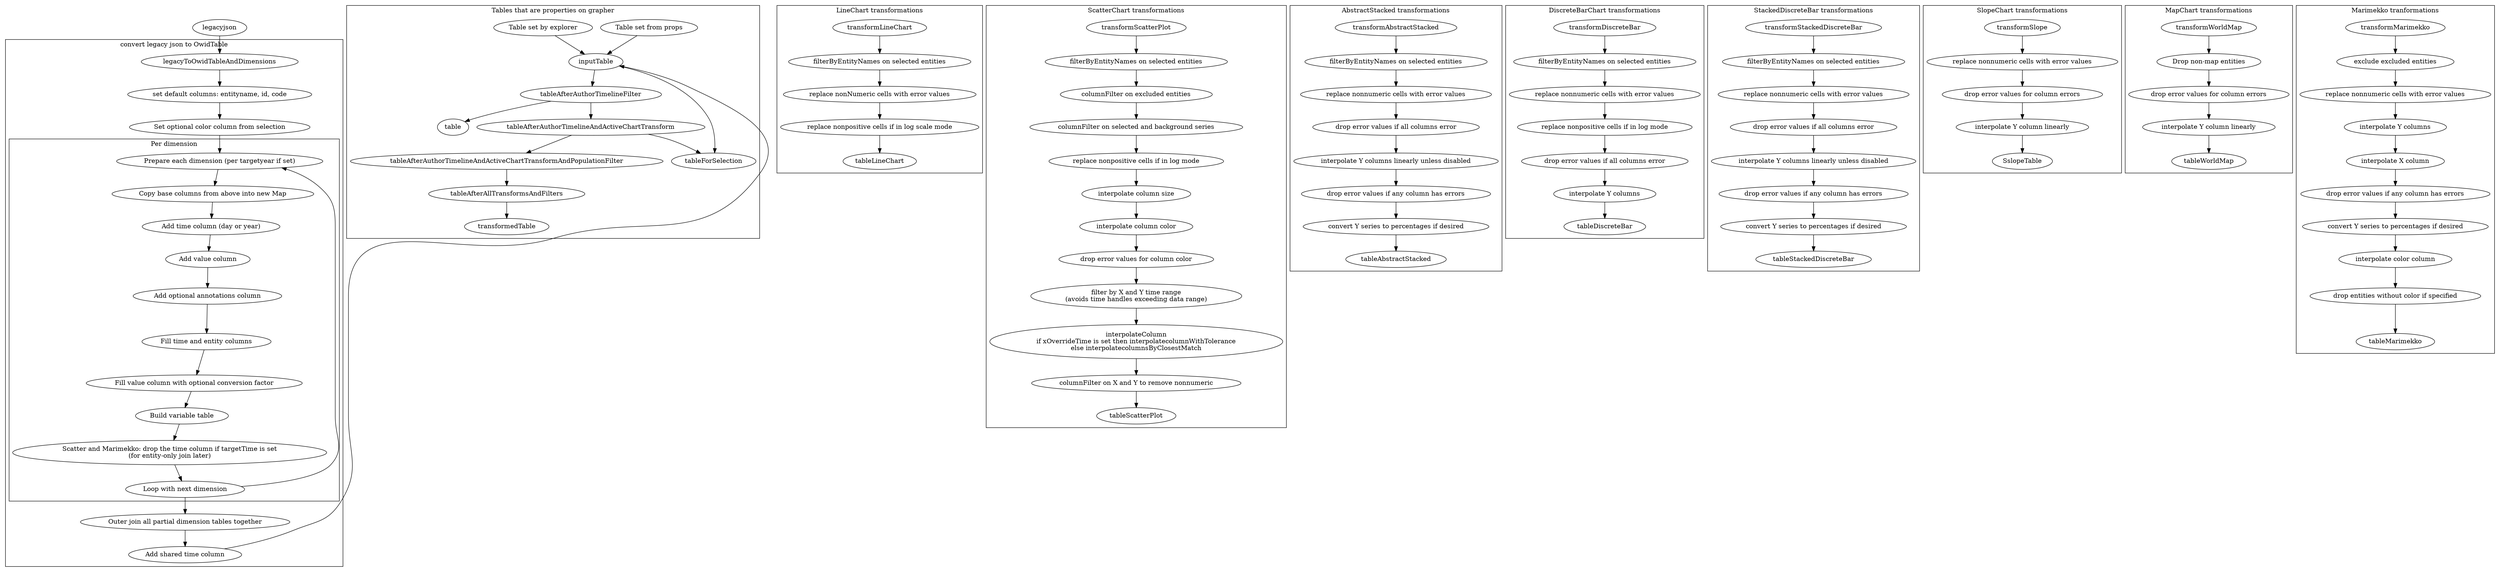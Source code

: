 digraph G {
    legacyjson -> legacyToOwidTableAndDimensions;
    subgraph clusterLegacyToOwidTableAndDimensions {
        setDefaultColumns [label="set default columns: entityname, id, code"];
        setOptionalColorColumn [label="Set optional color column from selection"];


        legacyToOwidTableAndDimensions -> setDefaultColumns -> setOptionalColorColumn -> perDimensionAndOptionalTargetTime;
        subgraph clusterDimensions {
            label="Per dimension"
            perDimensionAndOptionalTargetTime [label="Prepare each dimension (per targetyear if set)"]
            copyBaseColumns [label="Copy base columns from above into new Map"]
            addTimeColums [label="Add time column (day or year)"]
            addValueColumn [label="Add value column"]
            addAnnotationsMap [label="Add optional annotations column"]
            fillTimeAndEntityColumns [label="Fill time and entity columns"]
            fillValueColumn [label="Fill value column with optional conversion factor"]
            buildVariableTable [label="Build variable table"]
            dropTimecolumnIfTargetTimeSet [label="Scatter and Marimekko: drop the time column if targetTime is set\n(for entity-only join later)"]
            loopForNextDimension [label="Loop with next dimension"]

            perDimensionAndOptionalTargetTime -> copyBaseColumns -> addTimeColums
             -> addValueColumn -> addAnnotationsMap -> fillTimeAndEntityColumns
             -> fillValueColumn -> buildVariableTable -> dropTimecolumnIfTargetTimeSet
             -> loopForNextDimension -> perDimensionAndOptionalTargetTime
        }
        fullJoin [label="Outer join all partial dimension tables together"]
        addSharedTimeColumn [label="Add shared time column"]

        loopForNextDimension -> fullJoin -> addSharedTimeColumn

        label="convert legacy json to OwidTable"
    }

    subgraph clusterGrapherTables {
        label="Tables that are properties on grapher"
        propsTable [label="Table set from props"]
        explorerSetTable [label="Table set by explorer"]
        explorerSetTable -> inputTable
        addSharedTimeColumn -> inputTable [constraint=false]
        propsTable -> inputTable
        inputTable -> tableAfterAuthorTimelineFilter -> tableAfterAuthorTimelineAndActiveChartTransform -> tableForSelection
        inputTable -> tableForSelection
        // tableAfterAuthorTimelineAndActiveChartTransform -> transformLineChart
        // tableAfterAuthorTimelineAndActiveChartTransform -> transformScatterPlot
        // tableAfterAuthorTimelineAndActiveChartTransform -> transformAbstractStacked
        // tableAfterAuthorTimelineAndActiveChartTransform -> transfromDiscreteBar
        // tableAfterAuthorTimelineAndActiveChartTransform -> transformStackedDiscreteBar
        // tableAfterAuthorTimelineAndActiveChartTransform -> transfromSlope
        // tableAfterAuthorTimelineAndActiveChartTransform -> transformWorldMap
        // tableAfterAuthorTimelineAndActiveChartTransform -> transformMarimekko

        tableAfterAuthorTimelineAndActiveChartTransform -> tableAfterAuthorTimelineAndActiveChartTransformAndPopulationFilter -> tableAfterAllTransformsAndFilters -> transformedTable
        tableAfterAuthorTimelineFilter -> table
    }

    subgraph clusterLineChart {
        label="LineChart transformations"
        LCfilterByEntityNames [label="filterByEntityNames on selected entities"]
        LCreplaceNonNumericCellsWithErrorValues [label="replace nonNumeric cells with error values"]
        LCreplaceNonPositiveCellsForLogScale [label="replace nonpositive cells if in log scale mode"]
        transformLineChart -> LCfilterByEntityNames -> LCreplaceNonNumericCellsWithErrorValues -> LCreplaceNonPositiveCellsForLogScale -> tableLineChart
        tableLineChart
           }

    subgraph clusterScatterPlot {
        label="ScatterChart transformations"
        SPfilterByEntityNames [label="filterByEntityNames on selected entities"]
        SPfilterExcludedEntities [label="columnFilter on excluded entities"]
        SPfilterBackgroundSeries [label="columnFilter on selected and background series"]
        SPreplaceNonPositivieCellsForLogScale [label="replace nonpositive cells if in log mode"]
        SPinterpolateColumnSize [label="interpolate column size"]
        SPinterpolateColumnColor [label="interpolate column color"]
        SPdropErrorValuesColor [label="drop error values for column color"]
        SPfilterByTimeRange [label="filter by X and Y time range\n(avoids time handles exceeding data range)"]
        SPinterpolateColumn [label="interpolateColumn\nif xOverrideTime is set then interpolatecolumnWithTolerance\nelse interpolatecolumnsByClosestMatch"]
        SPfilterNonNumeric [label="columnFilter on X and Y to remove nonnumeric"]
        transformScatterPlot -> SPfilterByEntityNames -> SPfilterExcludedEntities ->
            SPfilterBackgroundSeries -> SPreplaceNonPositivieCellsForLogScale ->
            SPinterpolateColumnSize -> SPinterpolateColumnColor -> SPdropErrorValuesColor ->
            SPfilterByTimeRange -> SPinterpolateColumn -> SPfilterNonNumeric ->
            tableScatterPlot
        tableScatterPlot
    }

    subgraph clusterTimeScatter {


    }

    subgraph clusterAbstractStacked {
        label="AbstractStacked transformations"

        ASfilterByEntityNames [label="filterByEntityNames on selected entities"]

        ASreplaceNonNumericCellsWithErrorValues [label="replace nonnumeric cells with error values"]
        ASdropErrorValuesAllColumnsValues [label="drop error values if all columns error"]
        ASinterpolateColumn [label="interpolate Y columns linearly unless disabled"]
        ASdropErrorValuesAnyColumnError [label="drop error values if any column has errors"]
        ASconvertToPercentages [label="convert Y series to percentages if desired"]

        transformAbstractStacked -> ASfilterByEntityNames -> ASreplaceNonNumericCellsWithErrorValues ->
            ASdropErrorValuesAllColumnsValues -> ASinterpolateColumn -> ASdropErrorValuesAnyColumnError
            -> ASconvertToPercentages -> tableAbstractStacked

    }

    subgraph clusterDiscreteBar {
        label="DiscreteBarChart transformations"
        DBfilterByEntityNames [label="filterByEntityNames on selected entities"]

        DBreplaceNonNumericCellsWithErrorValues [label="replace nonnumeric cells with error values"]
        DBreplaceNonPositivieCellsForLogScale [label="replace nonpositive cells if in log mode"]
        DBdropErrorValuesAllColumnsValues [label="drop error values if all columns error"]
        DBinterpolateColumn [label="interpolate Y columns"]

        transformDiscreteBar -> DBfilterByEntityNames -> DBreplaceNonNumericCellsWithErrorValues ->
            DBreplaceNonPositivieCellsForLogScale -> DBdropErrorValuesAllColumnsValues ->
            DBinterpolateColumn -> tableDiscreteBar


    }

    subgraph clusterStackedDiscreteBar {
        label="StackedDiscreteBar transformations"
        SDfilterByEntityNames [label="filterByEntityNames on selected entities"]

        SDreplaceNonNumericCellsWithErrorValues [label="replace nonnumeric cells with error values"]
        SDdropErrorValuesAllColumnsValues [label="drop error values if all columns error"]
        SDinterpolateColumn [label="interpolate Y columns linearly unless disabled"]
        SDdropErrorValuesAnyColumnError [label="drop error values if any column has errors"]
        SDconvertToPercentages [label="convert Y series to percentages if desired"]

        transformStackedDiscreteBar -> SDfilterByEntityNames -> SDreplaceNonNumericCellsWithErrorValues -> SDdropErrorValuesAllColumnsValues ->
            SDinterpolateColumn -> SDdropErrorValuesAnyColumnError
            -> SDconvertToPercentages -> tableStackedDiscreteBar


    }

    subgraph clusterSlope {
        label="SlopeChart transformations"
        SreplaceNonNumericCellsWithErrorValues [label="replace nonnumeric cells with error values"]
        SdropErrorValuesAllColumnsValues [label="drop error values for column errors"]
        SinterpolateColumn [label="interpolate Y column linearly"]

        transformSlope -> SreplaceNonNumericCellsWithErrorValues ->
            SdropErrorValuesAllColumnsValues -> SinterpolateColumn ->
            SslopeTable
    }

    subgraph clusterStackedBar {

    }

    subgraph clusterWorldMap {
        label="MapChart transformations"
        WMdropNonMapEntities [label="Drop non-map entities"]
        WMdropErrorValuesAllColumnsValues [label="drop error values for column errors"]
        WMinterpolateColumn [label="interpolate Y column linearly"]

        transformWorldMap -> WMdropNonMapEntities -> WMdropErrorValuesAllColumnsValues ->
            WMinterpolateColumn -> tableWorldMap
    }

    subgraph clusterMarimekko {
        label="Marimekko tranformations"
        MexcludeEntities [label="exclude excluded entities"]

        MreplaceNonNumericCellsWithErrorValues [label="replace nonnumeric cells with error values"]
        MinterpolateYColumns [label="interpolate Y columns"]
        MinterpolateXColumn [label="interpolate X column"]
        MdropErrorValuesAnyColumnError [label="drop error values if any column has errors"]
        MconvertToPercentages [label="convert Y series to percentages if desired"]
        MinterplateColorColumn [label="interpolate color column"]
        MdropNonColoredEntities [label="drop entities without color if specified"]

        transformMarimekko -> MexcludeEntities -> MreplaceNonNumericCellsWithErrorValues ->
            MinterpolateYColumns -> MinterpolateXColumn -> MdropErrorValuesAnyColumnError ->
            MconvertToPercentages -> MinterplateColorColumn -> MdropNonColoredEntities ->
            tableMarimekko
    }


}